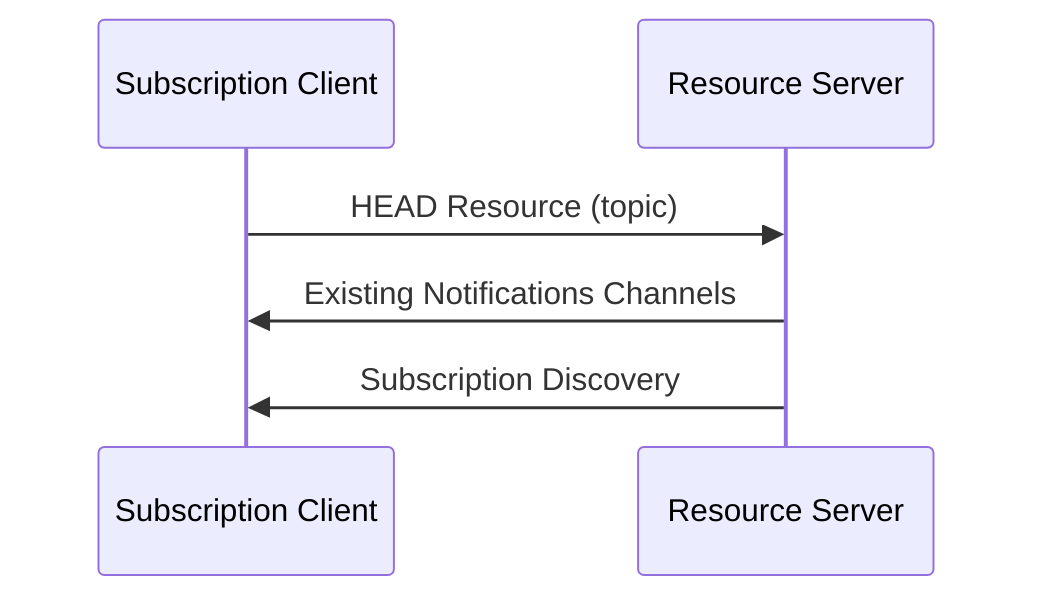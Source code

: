 sequenceDiagram
  participant Subscription Client
  participant Resource Server

  Subscription Client ->> Resource Server: HEAD Resource (topic)
  Resource Server ->> Subscription Client: Existing Notifications Channels
  Resource Server ->> Subscription Client: Subscription Discovery